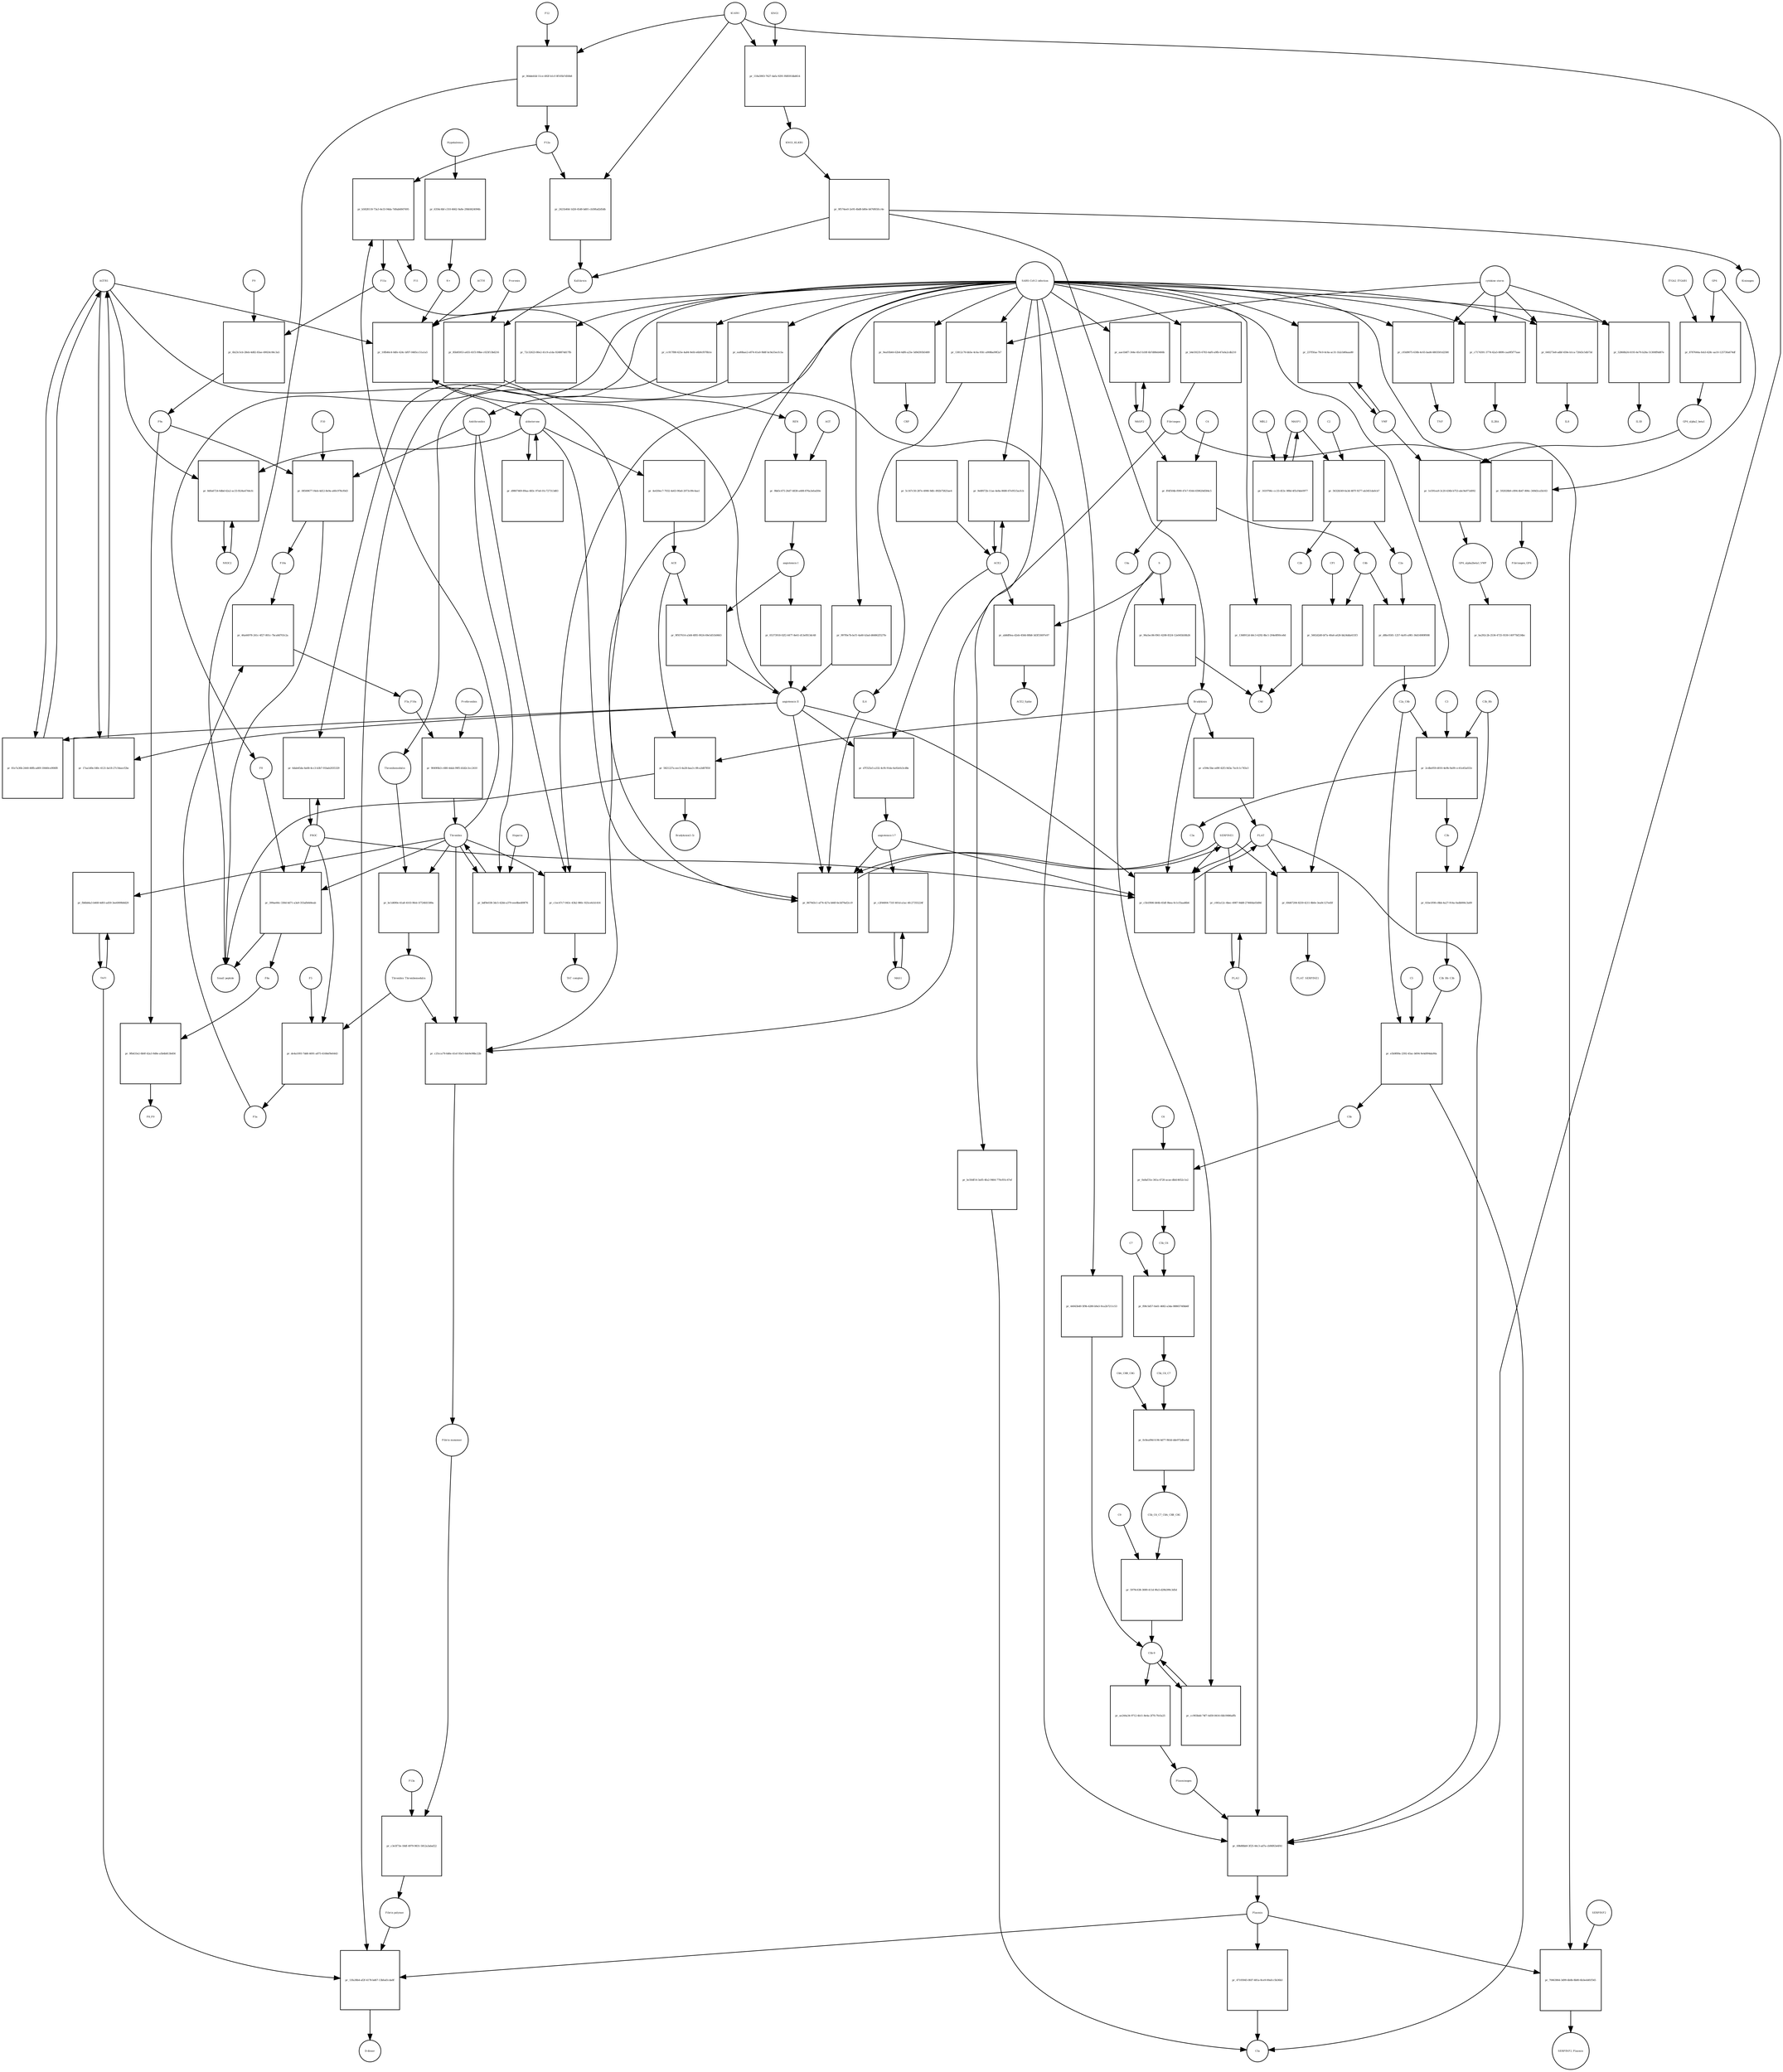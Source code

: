 strict digraph  {
F8 [annotation="urn_miriam_hgnc_3546|urn_miriam_taxonomy_9606", bipartite=0, cls=macromolecule, fontsize=4, label=F8, shape=circle];
"pr_399ae66c-330d-4d71-a3a9-355afb0d4eab" [annotation="", bipartite=1, cls=process, fontsize=4, label="pr_399ae66c-330d-4d71-a3a9-355afb0d4eab", shape=square];
"Small peptide" [annotation=urn_miriam_mesh_D010446, bipartite=0, cls=macromolecule, fontsize=4, label="Small peptide", shape=circle];
F8a [annotation="urn_miriam_hgnc.symbol_F8|urn_miriam_mesh_D015944|urn_miriam_taxonomy_9606", bipartite=0, cls=macromolecule, fontsize=4, label=F8a, shape=circle];
Thrombin [annotation="urn_miriam_hgnc_3535|urn_miriam_taxonomy_9606", bipartite=0, cls=macromolecule, fontsize=4, label=Thrombin, shape=circle];
PROC [annotation="urn_miriam_hgnc_9451|urn_miriam_taxonomy_9606", bipartite=0, cls=macromolecule, fontsize=4, label=PROC, shape=circle];
AGTR1 [annotation=urn_miriam_hgnc_336, bipartite=0, cls=macromolecule, fontsize=4, label=AGTR1, shape=circle];
"pr_81e7a36b-2440-48fb-ad69-18440ce906f8" [annotation="", bipartite=1, cls=process, fontsize=4, label="pr_81e7a36b-2440-48fb-ad69-18440ce906f8", shape=square];
"angiotensin II" [annotation="urn_miriam_obo.chebi_CHEBI%3A2718|urn_miriam_taxonomy_9606", bipartite=0, cls="simple chemical", fontsize=4, label="angiotensin II", shape=circle];
NR3C2 [annotation="", bipartite=0, cls=macromolecule, fontsize=4, label=NR3C2, shape=circle];
"pr_8d0a6724-6dbd-42a2-ac33-fb34a4744cfc" [annotation="", bipartite=1, cls=process, fontsize=4, label="pr_8d0a6724-6dbd-42a2-ac33-fb34a4744cfc", shape=square];
aldosterone [annotation="urn_miriam_obo.chebi_CHEBI%3A27584", bipartite=0, cls="simple chemical", fontsize=4, label=aldosterone, shape=circle];
"pr_d9807469-89aa-483c-97a6-01c727313d83" [annotation="", bipartite=1, cls=process, fontsize=4, label="pr_d9807469-89aa-483c-97a6-01c727313d83", shape=square];
SERPINE1 [annotation="", bipartite=0, cls=macromolecule, fontsize=4, label=SERPINE1, shape=circle];
"pr_8679d3c1-af74-427a-b66f-6e3d79af2cc9" [annotation="", bipartite=1, cls=process, fontsize=4, label="pr_8679d3c1-af74-427a-b66f-6e3d79af2cc9", shape=square];
"angiotensin I-7" [annotation="urn_miriam_obo.chebi_CHEBI%3A55438|urn_miriam_taxonomy_9606", bipartite=0, cls="simple chemical", fontsize=4, label="angiotensin I-7", shape=circle];
IL6 [annotation="urn_miriam_hgnc_6018|urn_miriam_taxonomy_9606", bipartite=0, cls=macromolecule, fontsize=4, label=IL6, shape=circle];
"pr_10fb46c4-0dfe-424c-bf07-0485cc51a1a5" [annotation="", bipartite=1, cls=process, fontsize=4, label="pr_10fb46c4-0dfe-424c-bf07-0485cc51a1a5", shape=square];
"SARS-CoV-2 infection" [annotation="urn_miriam_taxonomy_2697049|urn_miriam_mesh_D012327", bipartite=0, cls=phenotype, fontsize=4, label="SARS-CoV-2 infection", shape=circle];
"K+" [annotation="urn_miriam_obo.chebi_CHEBI%3A29103", bipartite=0, cls="simple chemical", fontsize=4, label="K+", shape=circle];
ACTH [annotation=urn_miriam_hgnc_9201, bipartite=0, cls="simple chemical", fontsize=4, label=ACTH, shape=circle];
"pr_997f0e7b-bcf1-4a60-b3ad-d66862f327fe" [annotation="", bipartite=1, cls=process, fontsize=4, label="pr_997f0e7b-bcf1-4a60-b3ad-d66862f327fe", shape=square];
Bradykinin [annotation="urn_miriam_obo.chebi_CHEBI%3A3165|urn_miriam_taxonomy_9606", bipartite=0, cls=macromolecule, fontsize=4, label=Bradykinin, shape=circle];
"pr_5821227a-eec5-4a28-baa3-c9fca3d87850" [annotation="", bipartite=1, cls=process, fontsize=4, label="pr_5821227a-eec5-4a28-baa3-c9fca3d87850", shape=square];
"Bradykinin(1-5)" [annotation="urn_miriam_mesh_C079000|urn_miriam_taxonomy_9606", bipartite=0, cls=macromolecule, fontsize=4, label="Bradykinin(1-5)", shape=circle];
ACE [annotation="urn_miriam_hgnc_2707|urn_miriam_taxonomy_9606", bipartite=0, cls=macromolecule, fontsize=4, label=ACE, shape=circle];
"pr_e594c5be-ed9f-42f3-9d3a-7ecfc1c745e3" [annotation="", bipartite=1, cls=process, fontsize=4, label="pr_e594c5be-ed9f-42f3-9d3a-7ecfc1c745e3", shape=square];
PLAT [annotation="urn_miriam_hgnc_9051|urn_miriam_taxonomy_9606", bipartite=0, cls=macromolecule, fontsize=4, label=PLAT, shape=circle];
"pr_17aa1d0e-fd0c-4121-be18-27c54aecf2bc" [annotation="", bipartite=1, cls=process, fontsize=4, label="pr_17aa1d0e-fd0c-4121-be18-27c54aecf2bc", shape=square];
MAS1 [annotation="", bipartite=0, cls=macromolecule, fontsize=4, label=MAS1, shape=circle];
"pr_c2f44004-731f-401d-a1ac-4fc27355224f" [annotation="", bipartite=1, cls=process, fontsize=4, label="pr_c2f44004-731f-401d-a1ac-4fc27355224f", shape=square];
Fibrinogen [annotation="urn_miriam_pubmed_19296670|urn_miriam_obo.go_GO%3A0005577|urn_miriam_hgnc_3661|urn_miriam_hgnc_3662|urn_miriam_hgnc_3694|urn_miriam_taxonomy_9606", bipartite=0, cls=complex, fontsize=4, label=Fibrinogen, shape=circle];
"pr_592028b9-c894-4b47-806c-349d3ca5b163" [annotation="", bipartite=1, cls=process, fontsize=4, label="pr_592028b9-c894-4b47-806c-349d3ca5b163", shape=square];
GP6 [annotation="urn_miriam_hgnc_HGNC%3A14388|urn_miriam_taxonomy_9606", bipartite=0, cls=macromolecule, fontsize=4, label=GP6, shape=circle];
Fibrinogen_GP6 [annotation="urn_miriam_pubmed_19296670|urn_miriam_obo.go_GO%3A0005577|urn_miriam_hgnc_HGNC%3A14388|urn_miriam_taxonomy_9606", bipartite=0, cls=complex, fontsize=4, label=Fibrinogen_GP6, shape=circle];
GP6_alpha2_beta1 [annotation="urn_miriam_pubmed_25051961|urn_miriam_taxonomy_10090|urn_miriam_hgnc_14338|urn_miriam_hgnc_6137|urn_miriam_hgnc_6153", bipartite=0, cls=complex, fontsize=4, label=GP6_alpha2_beta1, shape=circle];
"pr_1e591ea9-3c20-436b-b753-abc9a971d092" [annotation="", bipartite=1, cls=process, fontsize=4, label="pr_1e591ea9-3c20-436b-b753-abc9a971d092", shape=square];
VWF [annotation="urn_miriam_hgnc_12726|urn_miriam_taxonomy_9606", bipartite=0, cls=macromolecule, fontsize=4, label=VWF, shape=circle];
GP6_alpha2beta1_VWF [annotation="urn_miriam_pubmed_25051961|urn_miriam_taxonomy_10090|urn_miriam_hgnc_14338|urn_miriam_hgnc_6137|urn_miriam_hgnc_6153|urn_miriam_hgnc_12726", bipartite=0, cls=complex, fontsize=4, label=GP6_alpha2beta1_VWF, shape=circle];
"pr_8787644a-feb3-428c-aa10-125730a674df" [annotation="", bipartite=1, cls=process, fontsize=4, label="pr_8787644a-feb3-428c-aa10-125730a674df", shape=square];
ITGA2_ITGAB1 [annotation="urn_miriam_intact_EBI-16428357|urn_miriam_hgnc_6137|urn_miriam_hgnc_6153|urn_miriam_taxonomy_9606", bipartite=0, cls=complex, fontsize=4, label=ITGA2_ITGAB1, shape=circle];
"pr_ba292c2b-2536-4725-9330-14977bf234bc" [annotation="", bipartite=1, cls="omitted process", fontsize=4, label="pr_ba292c2b-2536-4725-9330-14977bf234bc", shape=square];
"Fibrin polymer" [annotation="urn_miriam_mesh_C465961|urn_miriam_taxonomy_9606", bipartite=0, cls=macromolecule, fontsize=4, label="Fibrin polymer", shape=circle];
"pr_13fa38b4-af2f-4178-bd67-13bfad1cda8f" [annotation="", bipartite=1, cls=process, fontsize=4, label="pr_13fa38b4-af2f-4178-bd67-13bfad1cda8f", shape=square];
"D-dimer" [annotation="urn_miriam_pubmed_19008457|urn_miriam_mesh_C036309|urn_miriam_taxonomy_9606", bipartite=0, cls=macromolecule, fontsize=4, label="D-dimer", shape=circle];
Plasmin [annotation="urn_miriam_hgnc.symbol_PLG|urn_miriam_mesh_D005341|urn_miriam_brenda_3.4.21.7|urn_miriam_taxonomy_9606", bipartite=0, cls=macromolecule, fontsize=4, label=Plasmin, shape=circle];
TAFI [annotation="urn_miriam_hgnc_1546|urn_miriam_taxonomy_9606", bipartite=0, cls=macromolecule, fontsize=4, label=TAFI, shape=circle];
"Fibrin monomer" [annotation="urn_miriam_mesh_C011468|urn_miriam_taxonomy_9606", bipartite=0, cls=macromolecule, fontsize=4, label="Fibrin monomer", shape=circle];
"pr_c3e5f73e-18df-4979-9831-5812a3abaf22" [annotation="", bipartite=1, cls=process, fontsize=4, label="pr_c3e5f73e-18df-4979-9831-5812a3abaf22", shape=square];
F13a [annotation="urn_miriam_hgnc.symbol_F13|urn_miriam_mesh_D026122|urn_miriam_brenda_2.3.2.13|urn_miriam_taxonomy_9606", bipartite=0, cls=macromolecule, fontsize=4, label=F13a, shape=circle];
"pr_c93d9075-630b-4c65-bad4-6803501d2580" [annotation="", bipartite=1, cls=process, fontsize=4, label="pr_c93d9075-630b-4c65-bad4-6803501d2580", shape=square];
TNF [annotation="urn_miriam_hgnc_11892|urn_miriam_taxonomy_9606", bipartite=0, cls=macromolecule, fontsize=4, label=TNF, shape=circle];
"cytokine storm" [annotation="urn_miriam_pubmed_2504360|urn_miriam_taxonomy_9606", bipartite=0, cls=phenotype, fontsize=4, label="cytokine storm", shape=circle];
"pr_47105945-0fd7-481a-8ce9-00afcc5b36b3" [annotation="", bipartite=1, cls=process, fontsize=4, label="pr_47105945-0fd7-481a-8ce9-00afcc5b36b3", shape=square];
C5a [annotation="urn_miriam_hgnc.symbol_C5|urn_miriam_mesh_D015936|urn_miriam_taxonomy_9606", bipartite=0, cls=macromolecule, fontsize=4, label=C5a, shape=circle];
"pr_ae244a34-9712-4b11-8e4a-2f7fc7fe5a25" [annotation="", bipartite=1, cls=process, fontsize=4, label="pr_ae244a34-9712-4b11-8e4a-2f7fc7fe5a25", shape=square];
Plasminogen [annotation="urn_miriam_hgnc_9071|urn_miriam_taxonomy_9606", bipartite=0, cls=macromolecule, fontsize=4, label=Plasminogen, shape=circle];
"C5b-9" [annotation="urn_miriam_obo.go_GO%3A0005579|urn_miriam_mesh_D015938|urn_miriam_mesh_D050776|urn_miriam_hgnc_1339|urn_miriam_hgnc_1346|urn_miriam_hgnc_1352|urn_miriam_hgnc_1353|urn_miriam_hgnc_1354|urn_miriam_hgnc_1358|urn_miriam_taxonomy_9606", bipartite=0, cls=complex, fontsize=4, label="C5b-9", shape=circle];
C2 [annotation="urn_miriam_hgnc_1248|urn_miriam_taxonomy_9606", bipartite=0, cls=macromolecule, fontsize=4, label=C2, shape=circle];
"pr_5632b549-6a3d-487f-9277-ab3451da0cb7" [annotation="", bipartite=1, cls=process, fontsize=4, label="pr_5632b549-6a3d-487f-9277-ab3451da0cb7", shape=square];
C2a [annotation="urn_miriam_hgnc.symbol_C2|urn_miriam_mesh_D050678|urn_miriam_taxonomy_9606", bipartite=0, cls=macromolecule, fontsize=4, label=C2a, shape=circle];
C2b [annotation="urn_miriam_hgnc.symbol_C2|urn_miriam_mesh_D050679|urn_miriam_taxonomy_9606", bipartite=0, cls=macromolecule, fontsize=4, label=C2b, shape=circle];
MASP1 [annotation="urn_miriam_hgnc_6901|urn_miriam_taxonomy_9606", bipartite=0, cls=macromolecule, fontsize=4, label=MASP1, shape=circle];
"pr_c7174391-3774-42a5-8899-caa9f5f77aae" [annotation="", bipartite=1, cls=process, fontsize=4, label="pr_c7174391-3774-42a5-8899-caa9f5f77aae", shape=square];
IL2RA [annotation="urn_miriam_hgnc_6008|urn_miriam_taxonomy_9606", bipartite=0, cls=macromolecule, fontsize=4, label=IL2RA, shape=circle];
"pr_640273e8-adbf-459e-b1ca-720d3c5db73d" [annotation="", bipartite=1, cls=process, fontsize=4, label="pr_640273e8-adbf-459e-b1ca-720d3c5db73d", shape=square];
IL8 [annotation="urn_miriam_hgnc_6025|urn_miriam_taxonomy_9606", bipartite=0, cls=macromolecule, fontsize=4, label=IL8, shape=circle];
"pr_bc50df14-3a05-4fa2-9464-770cf01c47ef" [annotation="", bipartite=1, cls=process, fontsize=4, label="pr_bc50df14-3a05-4fa2-9464-770cf01c47ef", shape=square];
"pr_13812c76-bb5e-4c6a-95fc-a908ba99f2a7" [annotation="", bipartite=1, cls=process, fontsize=4, label="pr_13812c76-bb5e-4c6a-95fc-a908ba99f2a7", shape=square];
"pr_52868b24-6193-4e70-b28a-51300ff6d87e" [annotation="", bipartite=1, cls=process, fontsize=4, label="pr_52868b24-6193-4e70-b28a-51300ff6d87e", shape=square];
IL1B [annotation="urn_miriam_hgnc_5992|urn_miriam_taxonomy_9606", bipartite=0, cls=macromolecule, fontsize=4, label=IL1B, shape=circle];
Prorenin [annotation="urn_miriam_hgnc_9958|urn_miriam_taxonomy_9606", bipartite=0, cls=macromolecule, fontsize=4, label=Prorenin, shape=circle];
"pr_85b85953-a455-41f3-99be-c025f13bd216" [annotation="", bipartite=1, cls=process, fontsize=4, label="pr_85b85953-a455-41f3-99be-c025f13bd216", shape=square];
REN [annotation="urn_miriam_hgnc.symbol_REN|urn_miriam_taxonomy_9606", bipartite=0, cls=macromolecule, fontsize=4, label=REN, shape=circle];
Kallikrein [annotation="urn_miriam_hgnc.symbol_KLKB1|urn_miriam_mesh_D020842|urn_miriam_brenda_3.4.21.34|urn_miriam_taxonomy_9606", bipartite=0, cls=macromolecule, fontsize=4, label=Kallikrein, shape=circle];
KLKB1 [annotation="urn_miriam_hgnc_6371|urn_miriam_taxonomy_9606", bipartite=0, cls=macromolecule, fontsize=4, label=KLKB1, shape=circle];
"pr_2421b40d-1d26-45d0-bd01-cb59fad2d5db" [annotation="", bipartite=1, cls=process, fontsize=4, label="pr_2421b40d-1d26-45d0-bd01-cb59fad2d5db", shape=square];
F12a [annotation="urn_miriam_hgnc.symbol_F12|urn_miriam_mesh_D015956|urn_miriam_brenda_3.4.21.38|urn_miriam_taxonomy_9606", bipartite=0, cls=macromolecule, fontsize=4, label=F12a, shape=circle];
"pr_cc917f88-425e-4a84-9efd-e6b9cf078b1e" [annotation="", bipartite=1, cls=process, fontsize=4, label="pr_cc917f88-425e-4a84-9efd-e6b9cf078b1e", shape=square];
Thrombomodulin [annotation="urn_miriam_hgnc_11784|urn_miriam_taxonomy_9606", bipartite=0, cls=macromolecule, fontsize=4, label=Thrombomodulin, shape=circle];
"pr_70663864-3d99-4b0b-8b80-6b3eeb81f545" [annotation="", bipartite=1, cls=process, fontsize=4, label="pr_70663864-3d99-4b0b-8b80-6b3eeb81f545", shape=square];
SERPINF2 [annotation="urn_miriam_hgnc_9075|urn_miriam_taxonomy_9606", bipartite=0, cls=macromolecule, fontsize=4, label=SERPINF2, shape=circle];
SERPINF2_Plasmin [annotation="urn_miriam_pubmed_2437112|urn_miriam_biogrid_314240|urn_miriam_hgnc_9075|urn_miriam_mesh_D005341|urn_miriam_taxonomy_9606", bipartite=0, cls=complex, fontsize=4, label=SERPINF2_Plasmin, shape=circle];
"pr_1368912d-b0c3-4292-8bc1-204e8f00ce8d" [annotation="", bipartite=1, cls=process, fontsize=4, label="pr_1368912d-b0c3-4292-8bc1-204e8f00ce8d", shape=square];
C4d [annotation="urn_miriam_hgnc.symbol_C4b|urn_miriam_mesh_C032261|urn_miriam_taxonomy_9606", bipartite=0, cls=macromolecule, fontsize=4, label=C4d, shape=circle];
"pr_44043b49-5f9b-4280-b9a5-9ca2b7211c53" [annotation="", bipartite=1, cls=process, fontsize=4, label="pr_44043b49-5f9b-4280-b9a5-9ca2b7211c53", shape=square];
"pr_6dab45da-6a68-4cc3-b3b7-91bab2035329" [annotation="", bipartite=1, cls=process, fontsize=4, label="pr_6dab45da-6a68-4cc3-b3b7-91bab2035329", shape=square];
"pr_237f5faa-79c0-4c6a-ac31-1b2cb80aaa80" [annotation="", bipartite=1, cls=process, fontsize=4, label="pr_237f5faa-79c0-4c6a-ac31-1b2cb80aaa80", shape=square];
"pr_9ea93b44-62b4-4df6-a25e-5d9d393b5489" [annotation="", bipartite=1, cls=process, fontsize=4, label="pr_9ea93b44-62b4-4df6-a25e-5d9d393b5489", shape=square];
CRP [annotation="urn_miriam_hgnc_2367|urn_miriam_taxonomy_9606", bipartite=0, cls=macromolecule, fontsize=4, label=CRP, shape=circle];
"pr_cc903bdd-74f7-4d59-8416-fdb19086affb" [annotation="", bipartite=1, cls=process, fontsize=4, label="pr_cc903bdd-74f7-4d59-8416-fdb19086affb", shape=square];
S [annotation="urn_miriam_uniprot_P0DTC2|urn_miriam_uniprot_P59594|urn_miriam_taxonomy_2697049", bipartite=0, cls=macromolecule, fontsize=4, label=S, shape=circle];
"pr_96a5ec86-f061-4208-8324-12e045b58b26" [annotation="", bipartite=1, cls=process, fontsize=4, label="pr_96a5ec86-f061-4208-8324-12e045b58b26", shape=square];
"pr_d7f325e5-a332-4cf6-91da-6a92efe3cd8e" [annotation="", bipartite=1, cls=process, fontsize=4, label="pr_d7f325e5-a332-4cf6-91da-6a92efe3cd8e", shape=square];
ACE2 [annotation="urn_miriam_hgnc_13557|urn_miriam_taxonomy_9606", bipartite=0, cls=macromolecule, fontsize=4, label=ACE2, shape=circle];
"pr_5c167c50-287e-4906-9dfc-892b75825ae4" [annotation="", bipartite=1, cls=process, fontsize=4, label="pr_5c167c50-287e-4906-9dfc-892b75825ae4", shape=square];
"pr_ab8df0ea-d2eb-458d-88b8-3d3f33697e97" [annotation="", bipartite=1, cls=process, fontsize=4, label="pr_ab8df0ea-d2eb-458d-88b8-3d3f33697e97", shape=square];
ACE2_Spike [annotation="urn_miriam_pdb_6CS2|urn_miriam_hgnc_13557|urn_miriam_uniprot_P0DTC2|urn_miriam_taxonomy_9606|urn_miriam_taxonomy_2697049", bipartite=0, cls=complex, fontsize=4, label=ACE2_Spike, shape=circle];
"pr_9e8f672b-11ae-4e8a-8680-67e9515acfcb" [annotation="", bipartite=1, cls=process, fontsize=4, label="pr_9e8f672b-11ae-4e8a-8680-67e9515acfcb", shape=square];
"pr_ea80bae2-e874-41a0-9b8f-bc9a55ecfc5a" [annotation="", bipartite=1, cls=process, fontsize=4, label="pr_ea80bae2-e874-41a0-9b8f-bc9a55ecfc5a", shape=square];
Antithrombin [annotation="urn_miriam_hgnc_775|urn_miriam_taxonomy_9606", bipartite=0, cls=macromolecule, fontsize=4, label=Antithrombin, shape=circle];
"pr_72c32623-80e2-41c9-a1da-924887dd17fb" [annotation="", bipartite=1, cls=process, fontsize=4, label="pr_72c32623-80e2-41c9-a1da-924887dd17fb", shape=square];
C4b [annotation="urn_miriam_hgnc_1324|urn_miriam_taxonomy_9606", bipartite=0, cls=macromolecule, fontsize=4, label=C4b, shape=circle];
"pr_5602d2d0-bf7a-40a6-a626-bb24dda415f3" [annotation="", bipartite=1, cls=process, fontsize=4, label="pr_5602d2d0-bf7a-40a6-a626-bb24dda415f3", shape=square];
CFI [annotation="urn_miriam_hgnc_2771|urn_miriam_taxonomy_9606", bipartite=0, cls=macromolecule, fontsize=4, label=CFI, shape=circle];
C3b [annotation="urn_miriam_hgnc.symbol_C3|urn_miriam_mesh_D003179|urn_miriam_taxonomy_9606", bipartite=0, cls=macromolecule, fontsize=4, label=C3b, shape=circle];
"pr_61be1f08-c8bb-4a27-914a-0adb006c3a89" [annotation="", bipartite=1, cls=process, fontsize=4, label="pr_61be1f08-c8bb-4a27-914a-0adb006c3a89", shape=square];
C3b_Bb [annotation="urn_miriam_pubmed_12440962|urn_miriam_brenda_3.4.21.47|urn_miriam_mesh_D051561|urn_miriam_mesh_D003179|urn_miriam_hgnc_1037|urn_miriam_taxonomy_9606", bipartite=0, cls=complex, fontsize=4, label=C3b_Bb, shape=circle];
C3b_Bb_C3b [annotation="urn_miriam_pubmed_12440962|urn_miriam_brenda_34.4.21.47|urn_miriam_mesh_D051566|urn_miriam_mesh_D003179|urn_miriam_hgnc_1037|urn_miriam_taxonomy_9606", bipartite=0, cls=complex, fontsize=4, label=C3b_Bb_C3b, shape=circle];
"pr_d8bc0581-1257-4a95-a981-36d14989f008" [annotation="", bipartite=1, cls=process, fontsize=4, label="pr_d8bc0581-1257-4a95-a981-36d14989f008", shape=square];
C2a_C4b [annotation="urn_miriam_mesh_D051574|urn_miriam_brenda_3.4.21.43|urn_miriam_mesh_D050678|urn_miriam_hgnc_1324|urn_miriam_taxonomy_9606", bipartite=0, cls=complex, fontsize=4, label=C2a_C4b, shape=circle];
C4 [annotation="urn_miriam_mesh_D00318|urn_miriam_taxonomy_9606", bipartite=0, cls=macromolecule, fontsize=4, label=C4, shape=circle];
"pr_ff4f504b-f090-47e7-9344-659620d584c5" [annotation="", bipartite=1, cls=process, fontsize=4, label="pr_ff4f504b-f090-47e7-9344-659620d584c5", shape=square];
C4a [annotation="urn_miriam_hgnc_1323|urn_miriam_taxonomy_9606", bipartite=0, cls=macromolecule, fontsize=4, label=C4a, shape=circle];
MASP2 [annotation="urn_miriam_hgnc_6902|urn_miriam_taxonomy_9606", bipartite=0, cls=macromolecule, fontsize=4, label=MASP2, shape=circle];
"pr_1619766c-cc33-453c-9f8d-4f5cf4de0977" [annotation="", bipartite=1, cls=process, fontsize=4, label="pr_1619766c-cc33-453c-9f8d-4f5cf4de0977", shape=square];
MBL2 [annotation="urn_miriam_hgnc_6902|urn_miriam_taxonomy_9606", bipartite=0, cls=macromolecule, fontsize=4, label=MBL2, shape=circle];
"pr_aae1b6f7-344e-45cf-b18f-6b7d88eb466b" [annotation="", bipartite=1, cls=process, fontsize=4, label="pr_aae1b6f7-344e-45cf-b18f-6b7d88eb466b", shape=square];
PLAU [annotation="urn_miriam_hgnc_9052|urn_miriam_taxonomy_9606", bipartite=0, cls=macromolecule, fontsize=4, label=PLAU, shape=circle];
"pr_c061a12c-4bec-4987-9dd8-27460da03d9d" [annotation="", bipartite=1, cls=process, fontsize=4, label="pr_c061a12c-4bec-4987-9dd8-27460da03d9d", shape=square];
C5b_C6_C7_C8A_C8B_C8G [annotation="urn_miriam_pubmed_28630159|urn_miriam_mesh_C042295|urn_miriam_mesh_D050776|urn_miriam_hgnc_1339|urn_miriam_hgnc_1352|urn_miriam_hgnc_1353|urn_miriam_hgnc_1354|urn_miriam_taxonomy_9606", bipartite=0, cls=complex, fontsize=4, label=C5b_C6_C7_C8A_C8B_C8G, shape=circle];
"pr_5979c638-3089-411d-9fa5-d29b399c3d5d" [annotation="", bipartite=1, cls=process, fontsize=4, label="pr_5979c638-3089-411d-9fa5-d29b399c3d5d", shape=square];
C9 [annotation="urn_miriam_hgnc_1358|urn_miriam_taxonomy_9606", bipartite=0, cls=macromolecule, fontsize=4, label=C9, shape=circle];
C5b_C6_C7 [annotation="urn_miriam_pubmed_28630159|urn_miriam_mesh_C037453|urn_miriam_mesh_D050776|urn_miriam_hgnc_1339|urn_miriam_hgnc_1346|urn_miriam_taxonomy_9606", bipartite=0, cls=complex, fontsize=4, label=C5b_C6_C7, shape=circle];
"pr_0c8ea09d-fc94-4d77-9b5d-dde972dfee6d" [annotation="", bipartite=1, cls=process, fontsize=4, label="pr_0c8ea09d-fc94-4d77-9b5d-dde972dfee6d", shape=square];
C8A_C8B_C8G [annotation="urn_miriam_mesh_D003185|urn_miriam_hgnc_1353|urn_miriam_hgnc_1352|urn_miriam_hgnc_1354|urn_miriam_taxonomy_9606", bipartite=0, cls=complex, fontsize=4, label=C8A_C8B_C8G, shape=circle];
C5b_C6 [annotation="urn_miriam_mesh_C050974|urn_miriam_mesh_D050776|urn_miriam_hgnc_1339|urn_miriam_taxonomy_9606", bipartite=0, cls=complex, fontsize=4, label=C5b_C6, shape=circle];
"pr_f08c5d57-0a61-4682-a3da-08865740bb6f" [annotation="", bipartite=1, cls=process, fontsize=4, label="pr_f08c5d57-0a61-4682-a3da-08865740bb6f", shape=square];
C7 [annotation="urn_miriam_hgnc_HGNC%3A1346|urn_miriam_taxonomy_9606", bipartite=0, cls=macromolecule, fontsize=4, label=C7, shape=circle];
C5b [annotation="urn_miriam_hgnc.symbol_C5|urn_miriam_mesh_D050776|urn_miriam_taxonomy_9606", bipartite=0, cls=macromolecule, fontsize=4, label=C5b, shape=circle];
"pr_0a8af31e-341a-4720-acae-dbb14652c1e2" [annotation="", bipartite=1, cls=process, fontsize=4, label="pr_0a8af31e-341a-4720-acae-dbb14652c1e2", shape=square];
C6 [annotation="urn_miriam_hgnc_1339|urn_miriam_taxonomy_9606", bipartite=0, cls=macromolecule, fontsize=4, label=C6, shape=circle];
C5 [annotation="urn_miriam_hgnc_1331|urn_miriam_taxonomy_9606", bipartite=0, cls=macromolecule, fontsize=4, label=C5, shape=circle];
"pr_e5b9f89a-2392-45ac-b694-9e4d994da90a" [annotation="", bipartite=1, cls=process, fontsize=4, label="pr_e5b9f89a-2392-45ac-b694-9e4d994da90a", shape=square];
C3 [annotation="urn_miriam_hgnc_1318|urn_miriam_taxonomy_9606", bipartite=0, cls=macromolecule, fontsize=4, label=C3, shape=circle];
"pr_2cdbe959-d010-4e9b-9a09-cc41e45a033c" [annotation="", bipartite=1, cls=process, fontsize=4, label="pr_2cdbe959-d010-4e9b-9a09-cc41e45a033c", shape=square];
C3a [annotation="urn_miriam_hgnc.symbol_C3|urn_miriam_mesh_D015926|urn_miriam_taxonomy_9606", bipartite=0, cls=macromolecule, fontsize=4, label=C3a, shape=circle];
"pr_bc1d690e-41a8-4103-9feb-1f724fd1589a" [annotation="", bipartite=1, cls=process, fontsize=4, label="pr_bc1d690e-41a8-4103-9feb-1f724fd1589a", shape=square];
Thrombin_Thrombomodulin [annotation="urn_miriam_pubmed_6282863|urn_miriam_taxonomy_9986|urn_miriam_biogrid_283352|urn_miriam_mesh_D013917|urn_miriam_hgnc_11784", bipartite=0, cls=complex, fontsize=4, label=Thrombin_Thrombomodulin, shape=circle];
"pr_c25cca79-6d6e-41ef-93e5-6de9e98bc22b" [annotation="", bipartite=1, cls=process, fontsize=4, label="pr_c25cca79-6d6e-41ef-93e5-6de9e98bc22b", shape=square];
KNG1_KLKB1 [annotation="urn_miriam_pubmed_17598838|urn_miriam_intact_EBI-10087151|urn_miriam_hgnc_6371|urn_miriam_hgnc_6383|urn_miriam_taxonomy_9606", bipartite=0, cls=complex, fontsize=4, label=KNG1_KLKB1, shape=circle];
"pr_9f574ee0-2e95-4bd8-b80e-b676f65fcc4e" [annotation="", bipartite=1, cls=process, fontsize=4, label="pr_9f574ee0-2e95-4bd8-b80e-b676f65fcc4e", shape=square];
Kininogen [annotation="urn_miriam_hgnc.symbol_KNG1|urn_miriam_mesh_D019679|urn_miriam_taxonomy_9606", bipartite=0, cls=macromolecule, fontsize=4, label=Kininogen, shape=circle];
"pr_b4e59235-6783-4af0-a9fb-47a0a2cdb210" [annotation="", bipartite=1, cls=process, fontsize=4, label="pr_b4e59235-6783-4af0-a9fb-47a0a2cdb210", shape=square];
"angiotensin I" [annotation="urn_miriam_obo.chebi_CHEBI%3A2718|urn_miriam_taxonomy_9606", bipartite=0, cls="simple chemical", fontsize=4, label="angiotensin I", shape=circle];
"pr_05373918-02f2-4477-8e61-d13ef813dc48" [annotation="", bipartite=1, cls=process, fontsize=4, label="pr_05373918-02f2-4477-8e61-d13ef813dc48", shape=square];
"pr_69d47204-8259-4211-8b0e-3ea9c127ed5f" [annotation="", bipartite=1, cls=process, fontsize=4, label="pr_69d47204-8259-4211-8b0e-3ea9c127ed5f", shape=square];
PLAT_SERPINE1 [annotation="urn_miriam_pubmed_22449964|urn_miriam_intact_EBI-7800882|urn_miriam_hgnc_9051|urn_miriam_hgnc_8593|urn_miriam_taxonomy_9606", bipartite=0, cls=complex, fontsize=4, label=PLAT_SERPINE1, shape=circle];
"pr_fb6bb6a3-b468-4d93-ad59-3ee6909b8d29" [annotation="", bipartite=1, cls=process, fontsize=4, label="pr_fb6bb6a3-b468-4d93-ad59-3ee6909b8d29", shape=square];
"pr_c5b1f806-b64b-45df-9bea-0c1cf3aad6b6" [annotation="", bipartite=1, cls=process, fontsize=4, label="pr_c5b1f806-b64b-45df-9bea-0c1cf3aad6b6", shape=square];
"pr_c1ec47c7-043c-43b2-980c-925ce6cb1416" [annotation="", bipartite=1, cls=process, fontsize=4, label="pr_c1ec47c7-043c-43b2-980c-925ce6cb1416", shape=square];
"TAT complex" [annotation="urn_miriam_pubmed_22930518|urn_miriam_mesh_C046193|urn_miriam_mesh_D013917|urn_miriam_hgnc_775|urn_miriam_taxonomy_9606", bipartite=0, cls=complex, fontsize=4, label="TAT complex", shape=circle];
"pr_69b88bb9-3f25-44c3-ad7a-cb96f63e6f41" [annotation="", bipartite=1, cls=process, fontsize=4, label="pr_69b88bb9-3f25-44c3-ad7a-cb96f63e6f41", shape=square];
F11a [annotation="urn_miriam_hgnc.symbol_F11|urn_miriam_mesh_D015945|urn_miriam_brenda_3.4.21.27|urn_miriam_taxonomy_9606", bipartite=0, cls=macromolecule, fontsize=4, label=F11a, shape=circle];
"pr_bdf9e038-3dc5-42bb-a379-eee8bed09f76" [annotation="", bipartite=1, cls=process, fontsize=4, label="pr_bdf9e038-3dc5-42bb-a379-eee8bed09f76", shape=square];
Heparin [annotation="urn_miriam_pubmed_708377|urn_miriam_obo.chebi_CHEBI%3A28304|urn_miriam_taxonomy_9606", bipartite=0, cls="simple chemical", fontsize=4, label=Heparin, shape=circle];
Prothrombin [annotation="urn_miriam_hgnc_3535|urn_miriam_taxonomy_9606", bipartite=0, cls=macromolecule, fontsize=4, label=Prothrombin, shape=circle];
"pr_9049f4b3-c680-4dab-99f5-b5d2c3cc2410" [annotation="", bipartite=1, cls=process, fontsize=4, label="pr_9049f4b3-c680-4dab-99f5-b5d2c3cc2410", shape=square];
F5a_F10a [annotation="urn_miriam_pubmed_2303476|urn_miriam_mesh_C022475|urn_miriam_mesh_D15943|urn_miriam_mesh_D015951|urn_miriam_taxonomy_9606", bipartite=0, cls=complex, fontsize=4, label=F5a_F10a, shape=circle];
F10a [annotation="urn_miriam_hgnc.symbol_F10|urn_miriam_mesh_D015951|urn_miriam_brenda_3.4.21.6|urn_miriam_taxonomy_9606", bipartite=0, cls=macromolecule, fontsize=4, label=F10a, shape=circle];
"pr_46a44978-241c-4f27-801c-7bca8d703c2a" [annotation="", bipartite=1, cls=process, fontsize=4, label="pr_46a44978-241c-4f27-801c-7bca8d703c2a", shape=square];
F5a [annotation="urn_miriam_hgnc.symbol_F5|urn_miriam_mesh_D015943|urn_miriam_taxonomy_9606", bipartite=0, cls=macromolecule, fontsize=4, label=F5a, shape=circle];
F5 [annotation="urn_miriam_hgnc_3541|urn_miriam_taxonomy_9606", bipartite=0, cls=macromolecule, fontsize=4, label=F5, shape=circle];
"pr_de4a1093-7dd6-4691-a875-4168ef9e6443" [annotation="", bipartite=1, cls=process, fontsize=4, label="pr_de4a1093-7dd6-4691-a875-4168ef9e6443", shape=square];
F9a [annotation="urn_miriam_hgnc.symbol_F9|urn_miriam_mesh_D015949|urn_miriam_taxonomy_9606", bipartite=0, cls=macromolecule, fontsize=4, label=F9a, shape=circle];
"pr_9fb433e2-6b0f-42a3-9d8e-a5b4b813b456" [annotation="", bipartite=1, cls=process, fontsize=4, label="pr_9fb433e2-6b0f-42a3-9d8e-a5b4b813b456", shape=square];
F8_F9 [annotation="urn_miriam_pubmed_22471307|urn_miriam_hgnc_3546|urn_miriam_hgnc_35531|urn_miriam_intact_EBI-11621595|urn_miriam_taxonomy_9606", bipartite=0, cls=complex, fontsize=4, label=F8_F9, shape=circle];
F9 [annotation="urn_miriam_hgnc_35531|urn_miriam_taxonomy_9606", bipartite=0, cls=macromolecule, fontsize=4, label=F9, shape=circle];
"pr_6b23c5cb-28eb-4d82-83ae-49024c06c3a5" [annotation="", bipartite=1, cls=process, fontsize=4, label="pr_6b23c5cb-28eb-4d82-83ae-49024c06c3a5", shape=square];
"pr_118a5903-7627-4afa-9291-f685914bd614" [annotation="", bipartite=1, cls=process, fontsize=4, label="pr_118a5903-7627-4afa-9291-f685914bd614", shape=square];
KNG1 [annotation="urn_miriam_hgnc.symbol_6383|urn_miriam_taxonomy_9606", bipartite=0, cls=macromolecule, fontsize=4, label=KNG1, shape=circle];
"pr_b5828118-73a3-4e33-94da-7d0ab6847695" [annotation="", bipartite=1, cls=process, fontsize=4, label="pr_b5828118-73a3-4e33-94da-7d0ab6847695", shape=square];
F11 [annotation="urn_miriam_hgnc_3529|urn_miriam_taxonomy_9606", bipartite=0, cls=macromolecule, fontsize=4, label=F11, shape=circle];
F12 [annotation="urn_miriam_hgnc_3530|urn_miriam_taxonomy_9606", bipartite=0, cls=macromolecule, fontsize=4, label=F12, shape=circle];
"pr_064deb5d-11ce-492f-b1cf-0f105b7d50b8" [annotation="", bipartite=1, cls=process, fontsize=4, label="pr_064deb5d-11ce-492f-b1cf-0f105b7d50b8", shape=square];
"pr_9f937614-a3d4-4f85-9024-69e5d51b0663" [annotation="", bipartite=1, cls=process, fontsize=4, label="pr_9f937614-a3d4-4f85-9024-69e5d51b0663", shape=square];
F10 [annotation="urn_miriam_hgnc_3528|urn_miriam_taxonomy_9606", bipartite=0, cls=macromolecule, fontsize=4, label=F10, shape=circle];
"pr_08569677-f4eb-4d12-8e9a-a60c978cf0d3" [annotation="", bipartite=1, cls=process, fontsize=4, label="pr_08569677-f4eb-4d12-8e9a-a60c978cf0d3", shape=square];
AGT [annotation="urn_miriam_hgnc_333|urn_miriam_taxonomy_9606", bipartite=0, cls=macromolecule, fontsize=4, label=AGT, shape=circle];
"pr_9bb5c475-26d7-4838-a488-876a3efad30e" [annotation="", bipartite=1, cls=process, fontsize=4, label="pr_9bb5c475-26d7-4838-a488-876a3efad30e", shape=square];
"pr_4e430ec7-7032-4e63-90a6-2073c09c4aa1" [annotation="", bipartite=1, cls=process, fontsize=4, label="pr_4e430ec7-7032-4e63-90a6-2073c09c4aa1", shape=square];
"pr_6356c4bf-c310-4662-9a8e-29bfd424094b" [annotation="", bipartite=1, cls=process, fontsize=4, label="pr_6356c4bf-c310-4662-9a8e-29bfd424094b", shape=square];
Hypokalemia [annotation="urn_miriam_mesh_D007008|urn_miriam_taxonomy_9606", bipartite=0, cls=phenotype, fontsize=4, label=Hypokalemia, shape=circle];
F8 -> "pr_399ae66c-330d-4d71-a3a9-355afb0d4eab"  [annotation="", interaction_type=consumption];
"pr_399ae66c-330d-4d71-a3a9-355afb0d4eab" -> "Small peptide"  [annotation="", interaction_type=production];
"pr_399ae66c-330d-4d71-a3a9-355afb0d4eab" -> F8a  [annotation="", interaction_type=production];
F8a -> "pr_9fb433e2-6b0f-42a3-9d8e-a5b4b813b456"  [annotation="", interaction_type=consumption];
Thrombin -> "pr_399ae66c-330d-4d71-a3a9-355afb0d4eab"  [annotation="urn_miriam_pubmed_15746105|urn_miriam_taxonomy_9606", interaction_type=catalysis];
Thrombin -> "pr_bc1d690e-41a8-4103-9feb-1f724fd1589a"  [annotation="", interaction_type=consumption];
Thrombin -> "pr_c25cca79-6d6e-41ef-93e5-6de9e98bc22b"  [annotation="urn_miriam_pubmed_6282863|urn_miriam_pubmed_28228446|urn_miriam_pubmed_2117226|urn_miriam_taxonomy_9606", interaction_type=catalysis];
Thrombin -> "pr_fb6bb6a3-b468-4d93-ad59-3ee6909b8d29"  [annotation="urn_miriam_pubmed_23809134|urn_miriam_taxonomy_9823", interaction_type=catalysis];
Thrombin -> "pr_c1ec47c7-043c-43b2-980c-925ce6cb1416"  [annotation="", interaction_type=consumption];
Thrombin -> "pr_bdf9e038-3dc5-42bb-a379-eee8bed09f76"  [annotation="", interaction_type=consumption];
Thrombin -> "pr_b5828118-73a3-4e33-94da-7d0ab6847695"  [annotation="urn_miriam_pubmed_21304106|urn_miriam_pubmed_8631976|urn_miriam_taxonomy_9606", interaction_type=catalysis];
PROC -> "pr_399ae66c-330d-4d71-a3a9-355afb0d4eab"  [annotation="urn_miriam_pubmed_15746105|urn_miriam_taxonomy_9606", interaction_type=inhibition];
PROC -> "pr_6dab45da-6a68-4cc3-b3b7-91bab2035329"  [annotation="", interaction_type=consumption];
PROC -> "pr_c5b1f806-b64b-45df-9bea-0c1cf3aad6b6"  [annotation="urn_miriam_pubmed_10373228|urn_miriam_pubmed_3124286|urn_miriam_taxonomy_9606|urn_miriam_pubmed_12091055|urn_miriam_pubmed_3096399", interaction_type=inhibition];
PROC -> "pr_de4a1093-7dd6-4691-a875-4168ef9e6443"  [annotation="urn_miriam_pubmed_6282863|urn_miriam_pubmed_6572921|urn_miriam_pubmed_2322551|urn_miriam_taxonomy_9606", interaction_type=inhibition];
AGTR1 -> "pr_81e7a36b-2440-48fb-ad69-18440ce906f8"  [annotation="", interaction_type=consumption];
AGTR1 -> "pr_8d0a6724-6dbd-42a2-ac33-fb34a4744cfc"  [annotation="urn_miriam_pubmed_21349712|urn_miriam_taxonomy_10116|urn_miriam_pubmed_7045029|urn_miriam_taxonomy_10090", interaction_type=catalysis];
AGTR1 -> "pr_8679d3c1-af74-427a-b66f-6e3d79af2cc9"  [annotation="urn_miriam_pubmed_2091055|urn_miriam_taxonomy_9606|urn_miriam_pubmed_8034668|urn_miriam_pubmed_20591974|urn_miriam_pubmed_11983698", interaction_type=catalysis];
AGTR1 -> "pr_10fb46c4-0dfe-424c-bf07-0485cc51a1a5"  [annotation="urn_miriam_pubmed_8404594|urn_miriam_taxonomy_9606|urn_miriam_pubmed_173529|urn_miriam_taxonomy_9615|urn_miriam_pubmed_32565254", interaction_type=catalysis];
AGTR1 -> "pr_17aa1d0e-fd0c-4121-be18-27c54aecf2bc"  [annotation="", interaction_type=consumption];
"pr_81e7a36b-2440-48fb-ad69-18440ce906f8" -> AGTR1  [annotation="", interaction_type=production];
"angiotensin II" -> "pr_81e7a36b-2440-48fb-ad69-18440ce906f8"  [annotation="", interaction_type=stimulation];
"angiotensin II" -> "pr_8679d3c1-af74-427a-b66f-6e3d79af2cc9"  [annotation="urn_miriam_pubmed_2091055|urn_miriam_taxonomy_9606|urn_miriam_pubmed_8034668|urn_miriam_pubmed_20591974|urn_miriam_pubmed_11983698", interaction_type=catalysis];
"angiotensin II" -> "pr_10fb46c4-0dfe-424c-bf07-0485cc51a1a5"  [annotation="urn_miriam_pubmed_8404594|urn_miriam_taxonomy_9606|urn_miriam_pubmed_173529|urn_miriam_taxonomy_9615|urn_miriam_pubmed_32565254", interaction_type=catalysis];
"angiotensin II" -> "pr_17aa1d0e-fd0c-4121-be18-27c54aecf2bc"  [annotation="urn_miriam_pubmed_8158359|urn_miriam_taxonomy_9606", interaction_type=stimulation];
"angiotensin II" -> "pr_d7f325e5-a332-4cf6-91da-6a92efe3cd8e"  [annotation="", interaction_type=consumption];
"angiotensin II" -> "pr_c5b1f806-b64b-45df-9bea-0c1cf3aad6b6"  [annotation="urn_miriam_pubmed_10373228|urn_miriam_pubmed_3124286|urn_miriam_taxonomy_9606|urn_miriam_pubmed_12091055|urn_miriam_pubmed_3096399", interaction_type=catalysis];
NR3C2 -> "pr_8d0a6724-6dbd-42a2-ac33-fb34a4744cfc"  [annotation="", interaction_type=consumption];
"pr_8d0a6724-6dbd-42a2-ac33-fb34a4744cfc" -> NR3C2  [annotation="", interaction_type=production];
aldosterone -> "pr_8d0a6724-6dbd-42a2-ac33-fb34a4744cfc"  [annotation="urn_miriam_pubmed_21349712|urn_miriam_taxonomy_10116|urn_miriam_pubmed_7045029|urn_miriam_taxonomy_10090", interaction_type=stimulation];
aldosterone -> "pr_d9807469-89aa-483c-97a6-01c727313d83"  [annotation="", interaction_type=consumption];
aldosterone -> "pr_8679d3c1-af74-427a-b66f-6e3d79af2cc9"  [annotation="urn_miriam_pubmed_2091055|urn_miriam_taxonomy_9606|urn_miriam_pubmed_8034668|urn_miriam_pubmed_20591974|urn_miriam_pubmed_11983698", interaction_type=catalysis];
aldosterone -> "pr_4e430ec7-7032-4e63-90a6-2073c09c4aa1"  [annotation="urn_miriam_pubmed_5932931|urn_miriam_taxonomy_10116", interaction_type=catalysis];
"pr_d9807469-89aa-483c-97a6-01c727313d83" -> aldosterone  [annotation="", interaction_type=production];
SERPINE1 -> "pr_8679d3c1-af74-427a-b66f-6e3d79af2cc9"  [annotation="", interaction_type=consumption];
SERPINE1 -> "pr_c061a12c-4bec-4987-9dd8-27460da03d9d"  [annotation="urn_miriam_pubmed_21199867|urn_miriam_taxonomy_9606", interaction_type=inhibition];
SERPINE1 -> "pr_69d47204-8259-4211-8b0e-3ea9c127ed5f"  [annotation="", interaction_type=consumption];
SERPINE1 -> "pr_c5b1f806-b64b-45df-9bea-0c1cf3aad6b6"  [annotation="urn_miriam_pubmed_10373228|urn_miriam_pubmed_3124286|urn_miriam_taxonomy_9606|urn_miriam_pubmed_12091055|urn_miriam_pubmed_3096399", interaction_type=inhibition];
"pr_8679d3c1-af74-427a-b66f-6e3d79af2cc9" -> SERPINE1  [annotation="", interaction_type=production];
"angiotensin I-7" -> "pr_8679d3c1-af74-427a-b66f-6e3d79af2cc9"  [annotation="urn_miriam_pubmed_2091055|urn_miriam_taxonomy_9606|urn_miriam_pubmed_8034668|urn_miriam_pubmed_20591974|urn_miriam_pubmed_11983698", interaction_type=inhibition];
"angiotensin I-7" -> "pr_c2f44004-731f-401d-a1ac-4fc27355224f"  [annotation="urn_miriam_pubmed_18026570|urn_miriam_taxonomy_10090", interaction_type=stimulation];
"angiotensin I-7" -> "pr_c5b1f806-b64b-45df-9bea-0c1cf3aad6b6"  [annotation="urn_miriam_pubmed_10373228|urn_miriam_pubmed_3124286|urn_miriam_taxonomy_9606|urn_miriam_pubmed_12091055|urn_miriam_pubmed_3096399", interaction_type=inhibition];
IL6 -> "pr_8679d3c1-af74-427a-b66f-6e3d79af2cc9"  [annotation="urn_miriam_pubmed_2091055|urn_miriam_taxonomy_9606|urn_miriam_pubmed_8034668|urn_miriam_pubmed_20591974|urn_miriam_pubmed_11983698", interaction_type=catalysis];
"pr_10fb46c4-0dfe-424c-bf07-0485cc51a1a5" -> aldosterone  [annotation="", interaction_type=production];
"SARS-CoV-2 infection" -> "pr_10fb46c4-0dfe-424c-bf07-0485cc51a1a5"  [annotation="urn_miriam_pubmed_8404594|urn_miriam_taxonomy_9606|urn_miriam_pubmed_173529|urn_miriam_taxonomy_9615|urn_miriam_pubmed_32565254", interaction_type="necessary stimulation"];
"SARS-CoV-2 infection" -> "pr_997f0e7b-bcf1-4a60-b3ad-d66862f327fe"  [annotation="urn_miriam_pubmed_32048163|urn_miriam_taxonomy_9606", interaction_type=catalysis];
"SARS-CoV-2 infection" -> "pr_13fa38b4-af2f-4178-bd67-13bfad1cda8f"  [annotation="urn_miriam_pubmed_29096812|urn_miriam_pubmed_10574983|urn_miriam_pubmed_32172226|urn_miriam_taxonomy_9606", interaction_type="necessary stimulation"];
"SARS-CoV-2 infection" -> "pr_c93d9075-630b-4c65-bad4-6803501d2580"  [annotation="urn_miriam_pubmed_32504360|urn_miriam_taxonomy_9606", interaction_type=stimulation];
"SARS-CoV-2 infection" -> "pr_c7174391-3774-42a5-8899-caa9f5f77aae"  [annotation="urn_miriam_pubmed_32286245|urn_miriam_taxonomy_9606", interaction_type=stimulation];
"SARS-CoV-2 infection" -> "pr_640273e8-adbf-459e-b1ca-720d3c5db73d"  [annotation="urn_miriam_pubmed_32286245|urn_miriam_taxonomy_9606", interaction_type=stimulation];
"SARS-CoV-2 infection" -> "pr_bc50df14-3a05-4fa2-9464-770cf01c47ef"  [annotation="urn_miriam_pmc_PMC7260598|urn_miriam_taxonomy_9606", interaction_type="necessary stimulation"];
"SARS-CoV-2 infection" -> "pr_13812c76-bb5e-4c6a-95fc-a908ba99f2a7"  [annotation="urn_miriam_pubmed_32286245|urn_miriam_taxonomy_9606", interaction_type=stimulation];
"SARS-CoV-2 infection" -> "pr_52868b24-6193-4e70-b28a-51300ff6d87e"  [annotation="urn_miriam_pubmed_32359396|urn_miriam_taxonomy_9606", interaction_type=stimulation];
"SARS-CoV-2 infection" -> "pr_cc917f88-425e-4a84-9efd-e6b9cf078b1e"  [annotation="urn_miriam_doi_10.1101%2F2020.04.25.20077842|urn_miriam_taxonomy_9606", interaction_type="necessary stimulation"];
"SARS-CoV-2 infection" -> "pr_70663864-3d99-4b0b-8b80-6b3eeb81f545"  [annotation="urn_miriam_pubmed_2437112|urn_miriam_doi_10.1101%2F2020.04.25.20077842|urn_miriam_taxonomy_9606", interaction_type=stimulation];
"SARS-CoV-2 infection" -> "pr_1368912d-b0c3-4292-8bc1-204e8f00ce8d"  [annotation="urn_miriam_pubmed_32299776|urn_miriam_taxonomy_9606", interaction_type=stimulation];
"SARS-CoV-2 infection" -> "pr_44043b49-5f9b-4280-b9a5-9ca2b7211c53"  [annotation="urn_miriam_pmc_PMC7260598|urn_miriam_taxonomy_9606", interaction_type="necessary stimulation"];
"SARS-CoV-2 infection" -> "pr_6dab45da-6a68-4cc3-b3b7-91bab2035329"  [annotation="urn_miriam_pubmed_32302438|urn_miriam_taxonomy_9606", interaction_type="necessary stimulation"];
"SARS-CoV-2 infection" -> "pr_237f5faa-79c0-4c6a-ac31-1b2cb80aaa80"  [annotation="urn_miriam_pubmed_32367170|urn_miriam_taxonomy_9606", interaction_type="necessary stimulation"];
"SARS-CoV-2 infection" -> "pr_9ea93b44-62b4-4df6-a25e-5d9d393b5489"  [annotation="urn_miriam_pubmed_32171076|urn_miriam_taxonomy_9606", interaction_type="necessary stimulation"];
"SARS-CoV-2 infection" -> "pr_9e8f672b-11ae-4e8a-8680-67e9515acfcb"  [annotation="urn_miriam_pubmed_16008552|urn_miriam_taxonomy_9606", interaction_type=inhibition];
"SARS-CoV-2 infection" -> "pr_ea80bae2-e874-41a0-9b8f-bc9a55ecfc5a"  [annotation="urn_miriam_pubmed_32302438|urn_miriam_taxonomy_9606", interaction_type=inhibition];
"SARS-CoV-2 infection" -> "pr_72c32623-80e2-41c9-a1da-924887dd17fb"  [annotation="urn_miriam_pubmed_32367170|urn_miriam_taxonomy_9606", interaction_type="necessary stimulation"];
"SARS-CoV-2 infection" -> "pr_aae1b6f7-344e-45cf-b18f-6b7d88eb466b"  [annotation="urn_miriam_pubmed_11290788|urn_miriam_pubmed_32299776|urn_miriam_taxonomy_9606", interaction_type=stimulation];
"SARS-CoV-2 infection" -> "pr_c25cca79-6d6e-41ef-93e5-6de9e98bc22b"  [annotation="urn_miriam_pubmed_6282863|urn_miriam_pubmed_28228446|urn_miriam_pubmed_2117226|urn_miriam_taxonomy_9606", interaction_type="necessary stimulation"];
"SARS-CoV-2 infection" -> "pr_b4e59235-6783-4af0-a9fb-47a0a2cdb210"  [annotation="urn_miriam_pubmed_32172226|urn_miriam_taxonomy_9606", interaction_type="necessary stimulation"];
"SARS-CoV-2 infection" -> "pr_69d47204-8259-4211-8b0e-3ea9c127ed5f"  [annotation="urn_miriam_pubmed_22449964|urn_miriam_doi_10.1101%2F2020.04.25.20077842|urn_miriam_taxonomy_9606", interaction_type="necessary stimulation"];
"SARS-CoV-2 infection" -> "pr_c1ec47c7-043c-43b2-980c-925ce6cb1416"  [annotation="urn_miriam_pubmed_8136018|urn_miriam_doi_10.1101%2F2020.04.25.20077842|urn_miriam_taxonomy_9606", interaction_type="necessary stimulation"];
"K+" -> "pr_10fb46c4-0dfe-424c-bf07-0485cc51a1a5"  [annotation="urn_miriam_pubmed_8404594|urn_miriam_taxonomy_9606|urn_miriam_pubmed_173529|urn_miriam_taxonomy_9615|urn_miriam_pubmed_32565254", interaction_type=catalysis];
ACTH -> "pr_10fb46c4-0dfe-424c-bf07-0485cc51a1a5"  [annotation="urn_miriam_pubmed_8404594|urn_miriam_taxonomy_9606|urn_miriam_pubmed_173529|urn_miriam_taxonomy_9615|urn_miriam_pubmed_32565254", interaction_type=catalysis];
"pr_997f0e7b-bcf1-4a60-b3ad-d66862f327fe" -> "angiotensin II"  [annotation="", interaction_type=production];
Bradykinin -> "pr_5821227a-eec5-4a28-baa3-c9fca3d87850"  [annotation="", interaction_type=consumption];
Bradykinin -> "pr_e594c5be-ed9f-42f3-9d3a-7ecfc1c745e3"  [annotation="urn_miriam_pubmed_9066005|urn_miriam_taxonomy_9606", interaction_type=stimulation];
Bradykinin -> "pr_c5b1f806-b64b-45df-9bea-0c1cf3aad6b6"  [annotation="urn_miriam_pubmed_10373228|urn_miriam_pubmed_3124286|urn_miriam_taxonomy_9606|urn_miriam_pubmed_12091055|urn_miriam_pubmed_3096399", interaction_type=catalysis];
"pr_5821227a-eec5-4a28-baa3-c9fca3d87850" -> "Bradykinin(1-5)"  [annotation="", interaction_type=production];
"pr_5821227a-eec5-4a28-baa3-c9fca3d87850" -> "Small peptide"  [annotation="", interaction_type=production];
ACE -> "pr_5821227a-eec5-4a28-baa3-c9fca3d87850"  [annotation="urn_miriam_taxonomy_9606|urn_miriam_pubmed_10969042", interaction_type=catalysis];
ACE -> "pr_9f937614-a3d4-4f85-9024-69e5d51b0663"  [annotation="urn_miriam_taxonomy_9606|urn_miriam_pubmed_190881|urn_miriam_pubmed_10969042", interaction_type=catalysis];
"pr_e594c5be-ed9f-42f3-9d3a-7ecfc1c745e3" -> PLAT  [annotation="", interaction_type=production];
PLAT -> "pr_69d47204-8259-4211-8b0e-3ea9c127ed5f"  [annotation="", interaction_type=consumption];
PLAT -> "pr_c5b1f806-b64b-45df-9bea-0c1cf3aad6b6"  [annotation="", interaction_type=consumption];
PLAT -> "pr_69b88bb9-3f25-44c3-ad7a-cb96f63e6f41"  [annotation="urn_miriam_pubmed_89876|urn_miriam_taxonomy_9606|urn_miriam_pubmed_3850647|urn_miriam_pubmed_2966802|urn_miriam_pubmed_6539333", interaction_type=catalysis];
"pr_17aa1d0e-fd0c-4121-be18-27c54aecf2bc" -> AGTR1  [annotation="", interaction_type=production];
MAS1 -> "pr_c2f44004-731f-401d-a1ac-4fc27355224f"  [annotation="", interaction_type=consumption];
"pr_c2f44004-731f-401d-a1ac-4fc27355224f" -> MAS1  [annotation="", interaction_type=production];
Fibrinogen -> "pr_592028b9-c894-4b47-806c-349d3ca5b163"  [annotation="", interaction_type=consumption];
Fibrinogen -> "pr_c25cca79-6d6e-41ef-93e5-6de9e98bc22b"  [annotation="", interaction_type=consumption];
"pr_592028b9-c894-4b47-806c-349d3ca5b163" -> Fibrinogen_GP6  [annotation="", interaction_type=production];
GP6 -> "pr_592028b9-c894-4b47-806c-349d3ca5b163"  [annotation="", interaction_type=consumption];
GP6 -> "pr_8787644a-feb3-428c-aa10-125730a674df"  [annotation="", interaction_type=consumption];
GP6_alpha2_beta1 -> "pr_1e591ea9-3c20-436b-b753-abc9a971d092"  [annotation="", interaction_type=consumption];
"pr_1e591ea9-3c20-436b-b753-abc9a971d092" -> GP6_alpha2beta1_VWF  [annotation="", interaction_type=production];
VWF -> "pr_1e591ea9-3c20-436b-b753-abc9a971d092"  [annotation="", interaction_type=consumption];
VWF -> "pr_237f5faa-79c0-4c6a-ac31-1b2cb80aaa80"  [annotation="", interaction_type=consumption];
GP6_alpha2beta1_VWF -> "pr_ba292c2b-2536-4725-9330-14977bf234bc"  [annotation="", interaction_type=consumption];
"pr_8787644a-feb3-428c-aa10-125730a674df" -> GP6_alpha2_beta1  [annotation="", interaction_type=production];
ITGA2_ITGAB1 -> "pr_8787644a-feb3-428c-aa10-125730a674df"  [annotation="", interaction_type=consumption];
"Fibrin polymer" -> "pr_13fa38b4-af2f-4178-bd67-13bfad1cda8f"  [annotation="", interaction_type=consumption];
"pr_13fa38b4-af2f-4178-bd67-13bfad1cda8f" -> "D-dimer"  [annotation="", interaction_type=production];
Plasmin -> "pr_13fa38b4-af2f-4178-bd67-13bfad1cda8f"  [annotation="urn_miriam_pubmed_29096812|urn_miriam_pubmed_10574983|urn_miriam_pubmed_32172226|urn_miriam_taxonomy_9606", interaction_type=catalysis];
Plasmin -> "pr_47105945-0fd7-481a-8ce9-00afcc5b36b3"  [annotation="urn_miriam_pubmed_27077125|urn_miriam_taxonomy_10090", interaction_type="necessary stimulation"];
Plasmin -> "pr_70663864-3d99-4b0b-8b80-6b3eeb81f545"  [annotation="", interaction_type=consumption];
TAFI -> "pr_13fa38b4-af2f-4178-bd67-13bfad1cda8f"  [annotation="urn_miriam_pubmed_29096812|urn_miriam_pubmed_10574983|urn_miriam_pubmed_32172226|urn_miriam_taxonomy_9606", interaction_type=catalysis];
TAFI -> "pr_fb6bb6a3-b468-4d93-ad59-3ee6909b8d29"  [annotation="", interaction_type=consumption];
"Fibrin monomer" -> "pr_c3e5f73e-18df-4979-9831-5812a3abaf22"  [annotation="", interaction_type=consumption];
"pr_c3e5f73e-18df-4979-9831-5812a3abaf22" -> "Fibrin polymer"  [annotation="", interaction_type=production];
F13a -> "pr_c3e5f73e-18df-4979-9831-5812a3abaf22"  [annotation="urn_miriam_pubmed_29096812|urn_miriam_pubmed_7577232|urn_miriam_taxonomy_9606", interaction_type=catalysis];
"pr_c93d9075-630b-4c65-bad4-6803501d2580" -> TNF  [annotation="", interaction_type=production];
"cytokine storm" -> "pr_c93d9075-630b-4c65-bad4-6803501d2580"  [annotation="urn_miriam_pubmed_32504360|urn_miriam_taxonomy_9606", interaction_type=stimulation];
"cytokine storm" -> "pr_c7174391-3774-42a5-8899-caa9f5f77aae"  [annotation="urn_miriam_pubmed_32286245|urn_miriam_taxonomy_9606", interaction_type=stimulation];
"cytokine storm" -> "pr_640273e8-adbf-459e-b1ca-720d3c5db73d"  [annotation="urn_miriam_pubmed_32286245|urn_miriam_taxonomy_9606", interaction_type=stimulation];
"cytokine storm" -> "pr_13812c76-bb5e-4c6a-95fc-a908ba99f2a7"  [annotation="urn_miriam_pubmed_32286245|urn_miriam_taxonomy_9606", interaction_type=stimulation];
"cytokine storm" -> "pr_52868b24-6193-4e70-b28a-51300ff6d87e"  [annotation="urn_miriam_pubmed_32359396|urn_miriam_taxonomy_9606", interaction_type=stimulation];
"pr_47105945-0fd7-481a-8ce9-00afcc5b36b3" -> C5a  [annotation="", interaction_type=production];
"pr_ae244a34-9712-4b11-8e4a-2f7fc7fe5a25" -> Plasminogen  [annotation="", interaction_type=production];
Plasminogen -> "pr_69b88bb9-3f25-44c3-ad7a-cb96f63e6f41"  [annotation="", interaction_type=consumption];
"C5b-9" -> "pr_ae244a34-9712-4b11-8e4a-2f7fc7fe5a25"  [annotation="urn_miriam_pubmed_9012652|urn_miriam_taxonomy_9606", interaction_type=stimulation];
"C5b-9" -> "pr_cc903bdd-74f7-4d59-8416-fdb19086affb"  [annotation="", interaction_type=consumption];
C2 -> "pr_5632b549-6a3d-487f-9277-ab3451da0cb7"  [annotation="", interaction_type=consumption];
"pr_5632b549-6a3d-487f-9277-ab3451da0cb7" -> C2a  [annotation="", interaction_type=production];
"pr_5632b549-6a3d-487f-9277-ab3451da0cb7" -> C2b  [annotation="", interaction_type=production];
C2a -> "pr_d8bc0581-1257-4a95-a981-36d14989f008"  [annotation="", interaction_type=consumption];
MASP1 -> "pr_5632b549-6a3d-487f-9277-ab3451da0cb7"  [annotation="urn_miriam_pubmed_10946292|urn_miriam_taxonomy_9606", interaction_type=catalysis];
MASP1 -> "pr_1619766c-cc33-453c-9f8d-4f5cf4de0977"  [annotation="", interaction_type=consumption];
"pr_c7174391-3774-42a5-8899-caa9f5f77aae" -> IL2RA  [annotation="", interaction_type=production];
"pr_640273e8-adbf-459e-b1ca-720d3c5db73d" -> IL8  [annotation="", interaction_type=production];
"pr_bc50df14-3a05-4fa2-9464-770cf01c47ef" -> C5a  [annotation="", interaction_type=production];
"pr_13812c76-bb5e-4c6a-95fc-a908ba99f2a7" -> IL6  [annotation="", interaction_type=production];
"pr_52868b24-6193-4e70-b28a-51300ff6d87e" -> IL1B  [annotation="", interaction_type=production];
Prorenin -> "pr_85b85953-a455-41f3-99be-c025f13bd216"  [annotation="", interaction_type=consumption];
"pr_85b85953-a455-41f3-99be-c025f13bd216" -> REN  [annotation="", interaction_type=production];
REN -> "pr_9bb5c475-26d7-4838-a488-876a3efad30e"  [annotation="urn_miriam_pubmed_10585461|urn_miriam_pubmed_30934934|urn_miriam_pubmed_6172448|urn_miriam_taxonomy_9606", interaction_type=catalysis];
Kallikrein -> "pr_85b85953-a455-41f3-99be-c025f13bd216"  [annotation="urn_miriam_pubmed_692685|urn_miriam_taxonomy_9606", interaction_type=catalysis];
KLKB1 -> "pr_2421b40d-1d26-45d0-bd01-cb59fad2d5db"  [annotation="", interaction_type=consumption];
KLKB1 -> "pr_69b88bb9-3f25-44c3-ad7a-cb96f63e6f41"  [annotation="urn_miriam_pubmed_89876|urn_miriam_taxonomy_9606|urn_miriam_pubmed_3850647|urn_miriam_pubmed_2966802|urn_miriam_pubmed_6539333", interaction_type=catalysis];
KLKB1 -> "pr_118a5903-7627-4afa-9291-f685914bd614"  [annotation="", interaction_type=consumption];
KLKB1 -> "pr_064deb5d-11ce-492f-b1cf-0f105b7d50b8"  [annotation="urn_miriam_pubmed_7391081|urn_miriam_taxonomy_9606|urn_miriam_pubmed_864009", interaction_type=catalysis];
"pr_2421b40d-1d26-45d0-bd01-cb59fad2d5db" -> Kallikrein  [annotation="", interaction_type=production];
F12a -> "pr_2421b40d-1d26-45d0-bd01-cb59fad2d5db"  [annotation="urn_miriam_pubmed_21304106|urn_miriam_taxonomy_9606", interaction_type=catalysis];
F12a -> "pr_b5828118-73a3-4e33-94da-7d0ab6847695"  [annotation="", interaction_type=consumption];
"pr_cc917f88-425e-4a84-9efd-e6b9cf078b1e" -> Thrombomodulin  [annotation="", interaction_type=production];
Thrombomodulin -> "pr_bc1d690e-41a8-4103-9feb-1f724fd1589a"  [annotation="", interaction_type=consumption];
"pr_70663864-3d99-4b0b-8b80-6b3eeb81f545" -> SERPINF2_Plasmin  [annotation="", interaction_type=production];
SERPINF2 -> "pr_70663864-3d99-4b0b-8b80-6b3eeb81f545"  [annotation="", interaction_type=consumption];
"pr_1368912d-b0c3-4292-8bc1-204e8f00ce8d" -> C4d  [annotation="", interaction_type=production];
"pr_44043b49-5f9b-4280-b9a5-9ca2b7211c53" -> "C5b-9"  [annotation="", interaction_type=production];
"pr_6dab45da-6a68-4cc3-b3b7-91bab2035329" -> PROC  [annotation="", interaction_type=production];
"pr_237f5faa-79c0-4c6a-ac31-1b2cb80aaa80" -> VWF  [annotation="", interaction_type=production];
"pr_9ea93b44-62b4-4df6-a25e-5d9d393b5489" -> CRP  [annotation="", interaction_type=production];
"pr_cc903bdd-74f7-4d59-8416-fdb19086affb" -> "C5b-9"  [annotation="", interaction_type=production];
S -> "pr_cc903bdd-74f7-4d59-8416-fdb19086affb"  [annotation="", interaction_type=consumption];
S -> "pr_96a5ec86-f061-4208-8324-12e045b58b26"  [annotation="", interaction_type=consumption];
S -> "pr_ab8df0ea-d2eb-458d-88b8-3d3f33697e97"  [annotation="", interaction_type=consumption];
"pr_96a5ec86-f061-4208-8324-12e045b58b26" -> C4d  [annotation="", interaction_type=production];
"pr_d7f325e5-a332-4cf6-91da-6a92efe3cd8e" -> "angiotensin I-7"  [annotation="", interaction_type=production];
ACE2 -> "pr_d7f325e5-a332-4cf6-91da-6a92efe3cd8e"  [annotation="urn_miriam_pubmed_23392115|urn_miriam_taxonomy_10090", interaction_type=catalysis];
ACE2 -> "pr_ab8df0ea-d2eb-458d-88b8-3d3f33697e97"  [annotation="", interaction_type=consumption];
ACE2 -> "pr_9e8f672b-11ae-4e8a-8680-67e9515acfcb"  [annotation="", interaction_type=consumption];
"pr_5c167c50-287e-4906-9dfc-892b75825ae4" -> ACE2  [annotation="", interaction_type=production];
"pr_ab8df0ea-d2eb-458d-88b8-3d3f33697e97" -> ACE2_Spike  [annotation="", interaction_type=production];
"pr_9e8f672b-11ae-4e8a-8680-67e9515acfcb" -> ACE2  [annotation="", interaction_type=production];
"pr_ea80bae2-e874-41a0-9b8f-bc9a55ecfc5a" -> Antithrombin  [annotation="", interaction_type=production];
Antithrombin -> "pr_c1ec47c7-043c-43b2-980c-925ce6cb1416"  [annotation="", interaction_type=consumption];
Antithrombin -> "pr_bdf9e038-3dc5-42bb-a379-eee8bed09f76"  [annotation="urn_miriam_pubmed_579490|urn_miriam_taxonomy_9606", interaction_type=inhibition];
Antithrombin -> "pr_08569677-f4eb-4d12-8e9a-a60c978cf0d3"  [annotation="urn_miriam_pubmed_11551226|urn_miriam_pubmed_15853774|urn_miriam_taxonomy_9606", interaction_type=inhibition];
"pr_72c32623-80e2-41c9-a1da-924887dd17fb" -> F8  [annotation="", interaction_type=production];
C4b -> "pr_5602d2d0-bf7a-40a6-a626-bb24dda415f3"  [annotation="", interaction_type=consumption];
C4b -> "pr_d8bc0581-1257-4a95-a981-36d14989f008"  [annotation="", interaction_type=consumption];
"pr_5602d2d0-bf7a-40a6-a626-bb24dda415f3" -> C4d  [annotation="", interaction_type=production];
CFI -> "pr_5602d2d0-bf7a-40a6-a626-bb24dda415f3"  [annotation="urn_miriam_pubmed_19362461|urn_miriam_taxonomy_9606", interaction_type=catalysis];
C3b -> "pr_61be1f08-c8bb-4a27-914a-0adb006c3a89"  [annotation="", interaction_type=consumption];
"pr_61be1f08-c8bb-4a27-914a-0adb006c3a89" -> C3b_Bb_C3b  [annotation="", interaction_type=production];
C3b_Bb -> "pr_61be1f08-c8bb-4a27-914a-0adb006c3a89"  [annotation="", interaction_type=consumption];
C3b_Bb -> "pr_2cdbe959-d010-4e9b-9a09-cc41e45a033c"  [annotation="urn_miriam_pubmed_427127|urn_miriam_taxonomy_9606|urn_miriam_pubmed_17395591", interaction_type=catalysis];
C3b_Bb_C3b -> "pr_e5b9f89a-2392-45ac-b694-9e4d994da90a"  [annotation="urn_miriam_pubmed_30083158|urn_miriam_taxonomy_9606|urn_miriam_pubmed_12878586", interaction_type=catalysis];
"pr_d8bc0581-1257-4a95-a981-36d14989f008" -> C2a_C4b  [annotation="", interaction_type=production];
C2a_C4b -> "pr_e5b9f89a-2392-45ac-b694-9e4d994da90a"  [annotation="urn_miriam_pubmed_30083158|urn_miriam_taxonomy_9606|urn_miriam_pubmed_12878586", interaction_type=catalysis];
C2a_C4b -> "pr_2cdbe959-d010-4e9b-9a09-cc41e45a033c"  [annotation="urn_miriam_pubmed_427127|urn_miriam_taxonomy_9606|urn_miriam_pubmed_17395591", interaction_type=catalysis];
C4 -> "pr_ff4f504b-f090-47e7-9344-659620d584c5"  [annotation="", interaction_type=consumption];
"pr_ff4f504b-f090-47e7-9344-659620d584c5" -> C4b  [annotation="", interaction_type=production];
"pr_ff4f504b-f090-47e7-9344-659620d584c5" -> C4a  [annotation="", interaction_type=production];
MASP2 -> "pr_ff4f504b-f090-47e7-9344-659620d584c5"  [annotation="urn_miriam_pubmed_21664989|urn_miriam_taxonomy_9606", interaction_type=catalysis];
MASP2 -> "pr_aae1b6f7-344e-45cf-b18f-6b7d88eb466b"  [annotation="", interaction_type=consumption];
"pr_1619766c-cc33-453c-9f8d-4f5cf4de0977" -> MASP1  [annotation="", interaction_type=production];
MBL2 -> "pr_1619766c-cc33-453c-9f8d-4f5cf4de0977"  [annotation="urn_miriam_pubmed_11290788|urn_miriam_taxonomy_9606", interaction_type=stimulation];
"pr_aae1b6f7-344e-45cf-b18f-6b7d88eb466b" -> MASP2  [annotation="", interaction_type=production];
PLAU -> "pr_c061a12c-4bec-4987-9dd8-27460da03d9d"  [annotation="", interaction_type=consumption];
PLAU -> "pr_69b88bb9-3f25-44c3-ad7a-cb96f63e6f41"  [annotation="urn_miriam_pubmed_89876|urn_miriam_taxonomy_9606|urn_miriam_pubmed_3850647|urn_miriam_pubmed_2966802|urn_miriam_pubmed_6539333", interaction_type=catalysis];
"pr_c061a12c-4bec-4987-9dd8-27460da03d9d" -> PLAU  [annotation="", interaction_type=production];
C5b_C6_C7_C8A_C8B_C8G -> "pr_5979c638-3089-411d-9fa5-d29b399c3d5d"  [annotation="", interaction_type=consumption];
"pr_5979c638-3089-411d-9fa5-d29b399c3d5d" -> "C5b-9"  [annotation="", interaction_type=production];
C9 -> "pr_5979c638-3089-411d-9fa5-d29b399c3d5d"  [annotation="", interaction_type=consumption];
C5b_C6_C7 -> "pr_0c8ea09d-fc94-4d77-9b5d-dde972dfee6d"  [annotation="", interaction_type=consumption];
"pr_0c8ea09d-fc94-4d77-9b5d-dde972dfee6d" -> C5b_C6_C7_C8A_C8B_C8G  [annotation="", interaction_type=production];
C8A_C8B_C8G -> "pr_0c8ea09d-fc94-4d77-9b5d-dde972dfee6d"  [annotation="", interaction_type=consumption];
C5b_C6 -> "pr_f08c5d57-0a61-4682-a3da-08865740bb6f"  [annotation="", interaction_type=consumption];
"pr_f08c5d57-0a61-4682-a3da-08865740bb6f" -> C5b_C6_C7  [annotation="", interaction_type=production];
C7 -> "pr_f08c5d57-0a61-4682-a3da-08865740bb6f"  [annotation="", interaction_type=consumption];
C5b -> "pr_0a8af31e-341a-4720-acae-dbb14652c1e2"  [annotation="", interaction_type=consumption];
"pr_0a8af31e-341a-4720-acae-dbb14652c1e2" -> C5b_C6  [annotation="", interaction_type=production];
C6 -> "pr_0a8af31e-341a-4720-acae-dbb14652c1e2"  [annotation="", interaction_type=consumption];
C5 -> "pr_e5b9f89a-2392-45ac-b694-9e4d994da90a"  [annotation="", interaction_type=consumption];
"pr_e5b9f89a-2392-45ac-b694-9e4d994da90a" -> C5b  [annotation="", interaction_type=production];
"pr_e5b9f89a-2392-45ac-b694-9e4d994da90a" -> C5a  [annotation="", interaction_type=production];
C3 -> "pr_2cdbe959-d010-4e9b-9a09-cc41e45a033c"  [annotation="", interaction_type=consumption];
"pr_2cdbe959-d010-4e9b-9a09-cc41e45a033c" -> C3a  [annotation="", interaction_type=production];
"pr_2cdbe959-d010-4e9b-9a09-cc41e45a033c" -> C3b  [annotation="", interaction_type=production];
"pr_bc1d690e-41a8-4103-9feb-1f724fd1589a" -> Thrombin_Thrombomodulin  [annotation="", interaction_type=production];
Thrombin_Thrombomodulin -> "pr_c25cca79-6d6e-41ef-93e5-6de9e98bc22b"  [annotation="urn_miriam_pubmed_6282863|urn_miriam_pubmed_28228446|urn_miriam_pubmed_2117226|urn_miriam_taxonomy_9606", interaction_type=inhibition];
Thrombin_Thrombomodulin -> "pr_de4a1093-7dd6-4691-a875-4168ef9e6443"  [annotation="urn_miriam_pubmed_6282863|urn_miriam_pubmed_6572921|urn_miriam_pubmed_2322551|urn_miriam_taxonomy_9606", interaction_type=inhibition];
"pr_c25cca79-6d6e-41ef-93e5-6de9e98bc22b" -> "Fibrin monomer"  [annotation="", interaction_type=production];
KNG1_KLKB1 -> "pr_9f574ee0-2e95-4bd8-b80e-b676f65fcc4e"  [annotation="urn_miriam_pubmed_6768384|urn_miriam_pubmed_4627469|urn_miriam_taxonomy_9606", interaction_type=catalysis];
"pr_9f574ee0-2e95-4bd8-b80e-b676f65fcc4e" -> Kininogen  [annotation="", interaction_type=production];
"pr_9f574ee0-2e95-4bd8-b80e-b676f65fcc4e" -> Bradykinin  [annotation="", interaction_type=production];
"pr_9f574ee0-2e95-4bd8-b80e-b676f65fcc4e" -> Kallikrein  [annotation="", interaction_type=production];
"pr_b4e59235-6783-4af0-a9fb-47a0a2cdb210" -> Fibrinogen  [annotation="", interaction_type=production];
"angiotensin I" -> "pr_05373918-02f2-4477-8e61-d13ef813dc48"  [annotation="", interaction_type=consumption];
"angiotensin I" -> "pr_9f937614-a3d4-4f85-9024-69e5d51b0663"  [annotation="", interaction_type=consumption];
"pr_05373918-02f2-4477-8e61-d13ef813dc48" -> "angiotensin II"  [annotation="", interaction_type=production];
"pr_69d47204-8259-4211-8b0e-3ea9c127ed5f" -> PLAT_SERPINE1  [annotation="", interaction_type=production];
"pr_fb6bb6a3-b468-4d93-ad59-3ee6909b8d29" -> TAFI  [annotation="", interaction_type=production];
"pr_c5b1f806-b64b-45df-9bea-0c1cf3aad6b6" -> PLAT  [annotation="", interaction_type=production];
"pr_c1ec47c7-043c-43b2-980c-925ce6cb1416" -> "TAT complex"  [annotation="", interaction_type=production];
"pr_69b88bb9-3f25-44c3-ad7a-cb96f63e6f41" -> Plasmin  [annotation="", interaction_type=production];
F11a -> "pr_69b88bb9-3f25-44c3-ad7a-cb96f63e6f41"  [annotation="urn_miriam_pubmed_89876|urn_miriam_taxonomy_9606|urn_miriam_pubmed_3850647|urn_miriam_pubmed_2966802|urn_miriam_pubmed_6539333", interaction_type=catalysis];
F11a -> "pr_6b23c5cb-28eb-4d82-83ae-49024c06c3a5"  [annotation="urn_miriam_pubmed_9100000|urn_miriam_taxonomy_9606", interaction_type=catalysis];
"pr_bdf9e038-3dc5-42bb-a379-eee8bed09f76" -> Thrombin  [annotation="", interaction_type=production];
Heparin -> "pr_bdf9e038-3dc5-42bb-a379-eee8bed09f76"  [annotation="urn_miriam_pubmed_579490|urn_miriam_taxonomy_9606", interaction_type=catalysis];
Prothrombin -> "pr_9049f4b3-c680-4dab-99f5-b5d2c3cc2410"  [annotation="", interaction_type=consumption];
"pr_9049f4b3-c680-4dab-99f5-b5d2c3cc2410" -> Thrombin  [annotation="", interaction_type=production];
F5a_F10a -> "pr_9049f4b3-c680-4dab-99f5-b5d2c3cc2410"  [annotation="urn_miriam_pubmed_4430674|urn_miriam_pubmed_3818642|urn_miriam_taxonomy_9606", interaction_type=catalysis];
F10a -> "pr_46a44978-241c-4f27-801c-7bca8d703c2a"  [annotation="", interaction_type=consumption];
"pr_46a44978-241c-4f27-801c-7bca8d703c2a" -> F5a_F10a  [annotation="", interaction_type=production];
F5a -> "pr_46a44978-241c-4f27-801c-7bca8d703c2a"  [annotation="", interaction_type=consumption];
F5 -> "pr_de4a1093-7dd6-4691-a875-4168ef9e6443"  [annotation="", interaction_type=consumption];
"pr_de4a1093-7dd6-4691-a875-4168ef9e6443" -> F5a  [annotation="", interaction_type=production];
F9a -> "pr_9fb433e2-6b0f-42a3-9d8e-a5b4b813b456"  [annotation="", interaction_type=consumption];
F9a -> "pr_08569677-f4eb-4d12-8e9a-a60c978cf0d3"  [annotation="urn_miriam_pubmed_11551226|urn_miriam_pubmed_15853774|urn_miriam_taxonomy_9606", interaction_type=catalysis];
"pr_9fb433e2-6b0f-42a3-9d8e-a5b4b813b456" -> F8_F9  [annotation="", interaction_type=production];
F9 -> "pr_6b23c5cb-28eb-4d82-83ae-49024c06c3a5"  [annotation="", interaction_type=consumption];
"pr_6b23c5cb-28eb-4d82-83ae-49024c06c3a5" -> F9a  [annotation="", interaction_type=production];
"pr_118a5903-7627-4afa-9291-f685914bd614" -> KNG1_KLKB1  [annotation="", interaction_type=production];
KNG1 -> "pr_118a5903-7627-4afa-9291-f685914bd614"  [annotation="", interaction_type=consumption];
"pr_b5828118-73a3-4e33-94da-7d0ab6847695" -> F11  [annotation="", interaction_type=production];
"pr_b5828118-73a3-4e33-94da-7d0ab6847695" -> F11a  [annotation="", interaction_type=production];
F12 -> "pr_064deb5d-11ce-492f-b1cf-0f105b7d50b8"  [annotation="", interaction_type=consumption];
"pr_064deb5d-11ce-492f-b1cf-0f105b7d50b8" -> F12a  [annotation="", interaction_type=production];
"pr_064deb5d-11ce-492f-b1cf-0f105b7d50b8" -> "Small peptide"  [annotation="", interaction_type=production];
"pr_9f937614-a3d4-4f85-9024-69e5d51b0663" -> "angiotensin II"  [annotation="", interaction_type=production];
F10 -> "pr_08569677-f4eb-4d12-8e9a-a60c978cf0d3"  [annotation="", interaction_type=consumption];
"pr_08569677-f4eb-4d12-8e9a-a60c978cf0d3" -> F10a  [annotation="", interaction_type=production];
"pr_08569677-f4eb-4d12-8e9a-a60c978cf0d3" -> "Small peptide"  [annotation="", interaction_type=production];
AGT -> "pr_9bb5c475-26d7-4838-a488-876a3efad30e"  [annotation="", interaction_type=consumption];
"pr_9bb5c475-26d7-4838-a488-876a3efad30e" -> "angiotensin I"  [annotation="", interaction_type=production];
"pr_4e430ec7-7032-4e63-90a6-2073c09c4aa1" -> ACE  [annotation="", interaction_type=production];
"pr_6356c4bf-c310-4662-9a8e-29bfd424094b" -> "K+"  [annotation="", interaction_type=production];
Hypokalemia -> "pr_6356c4bf-c310-4662-9a8e-29bfd424094b"  [annotation="urn_miriam_pubmed_32525548|urn_miriam_taxonomy_9606", interaction_type=inhibition];
}
